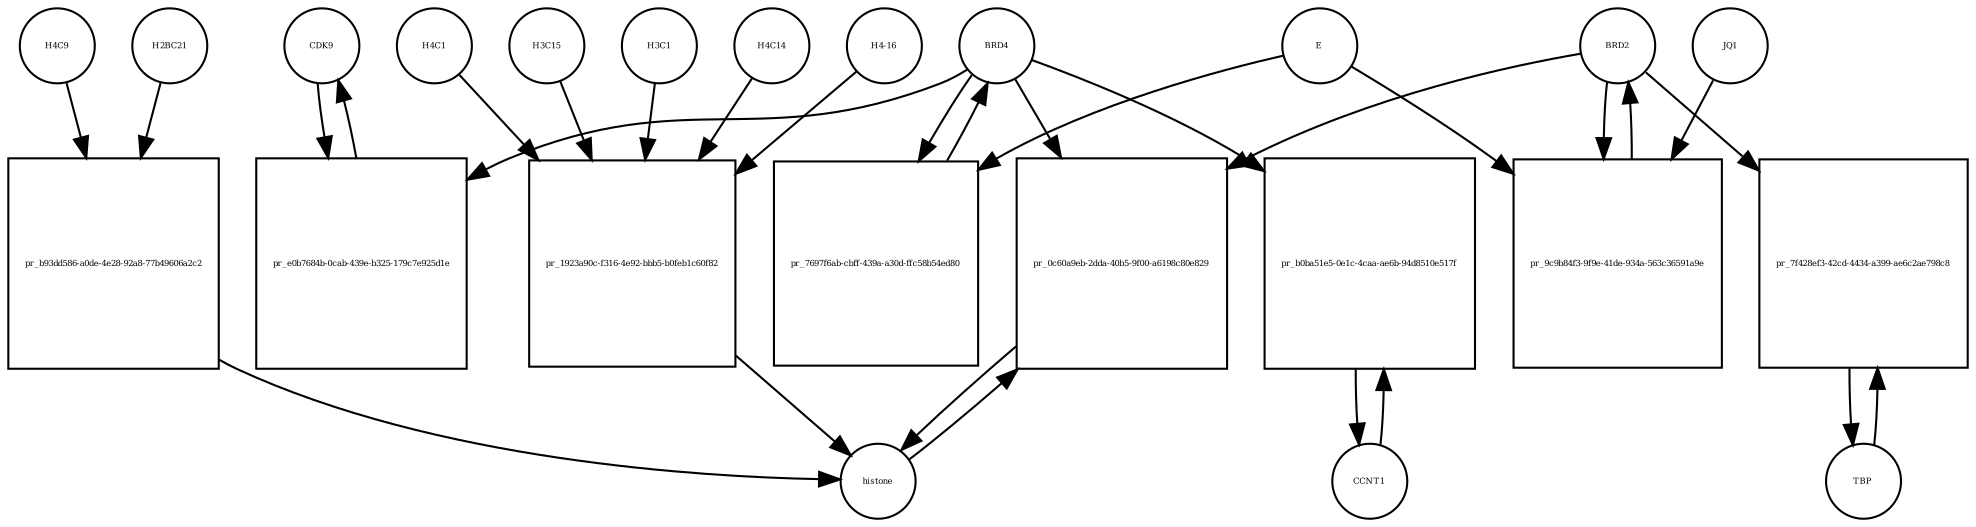 strict digraph  {
CDK9 [annotation="", bipartite=0, cls=macromolecule, fontsize=4, label=CDK9, shape=circle];
"pr_e0b7684b-0cab-439e-b325-179c7e925d1e" [annotation="", bipartite=1, cls=process, fontsize=4, label="pr_e0b7684b-0cab-439e-b325-179c7e925d1e", shape=square];
BRD4 [annotation="", bipartite=0, cls=macromolecule, fontsize=4, label=BRD4, shape=circle];
CCNT1 [annotation="", bipartite=0, cls=macromolecule, fontsize=4, label=CCNT1, shape=circle];
"pr_b0ba51e5-0e1c-4caa-ae6b-94d8510e517f" [annotation="", bipartite=1, cls=process, fontsize=4, label="pr_b0ba51e5-0e1c-4caa-ae6b-94d8510e517f", shape=square];
histone [annotation="", bipartite=0, cls=complex, fontsize=4, label=histone, shape=circle];
"pr_0c60a9eb-2dda-40b5-9f00-a6198c80e829" [annotation="", bipartite=1, cls=process, fontsize=4, label="pr_0c60a9eb-2dda-40b5-9f00-a6198c80e829", shape=square];
BRD2 [annotation="", bipartite=0, cls=macromolecule, fontsize=4, label=BRD2, shape=circle];
"pr_7697f6ab-cbff-439a-a30d-ffc58b54ed80" [annotation="", bipartite=1, cls=process, fontsize=4, label="pr_7697f6ab-cbff-439a-a30d-ffc58b54ed80", shape=square];
E [annotation=urn_miriam_ncbiprotein_BCD58755, bipartite=0, cls=macromolecule, fontsize=4, label=E, shape=circle];
H4C14 [annotation="", bipartite=0, cls=macromolecule, fontsize=4, label=H4C14, shape=circle];
"pr_1923a90c-f316-4e92-bbb5-b0feb1c60f82" [annotation="", bipartite=1, cls=process, fontsize=4, label="pr_1923a90c-f316-4e92-bbb5-b0feb1c60f82", shape=square];
"H4-16" [annotation="", bipartite=0, cls=macromolecule, fontsize=4, label="H4-16", shape=circle];
H4C1 [annotation="", bipartite=0, cls=macromolecule, fontsize=4, label=H4C1, shape=circle];
H3C15 [annotation="", bipartite=0, cls=macromolecule, fontsize=4, label=H3C15, shape=circle];
H3C1 [annotation="", bipartite=0, cls=macromolecule, fontsize=4, label=H3C1, shape=circle];
"pr_9c9b84f3-9f9e-41de-934a-563c36591a9e" [annotation="", bipartite=1, cls=process, fontsize=4, label="pr_9c9b84f3-9f9e-41de-934a-563c36591a9e", shape=square];
JQ1 [annotation="", bipartite=0, cls=macromolecule, fontsize=4, label=JQ1, shape=circle];
TBP [annotation="", bipartite=0, cls=macromolecule, fontsize=4, label=TBP, shape=circle];
"pr_7f428ef3-42cd-4434-a399-ae6c2ae798c8" [annotation="", bipartite=1, cls=process, fontsize=4, label="pr_7f428ef3-42cd-4434-a399-ae6c2ae798c8", shape=square];
H4C9 [annotation="", bipartite=0, cls=macromolecule, fontsize=4, label=H4C9, shape=circle];
"pr_b93dd586-a0de-4e28-92a8-77b49606a2c2" [annotation="", bipartite=1, cls=process, fontsize=4, label="pr_b93dd586-a0de-4e28-92a8-77b49606a2c2", shape=square];
H2BC21 [annotation="", bipartite=0, cls=macromolecule, fontsize=4, label=H2BC21, shape=circle];
CDK9 -> "pr_e0b7684b-0cab-439e-b325-179c7e925d1e"  [annotation="", interaction_type=consumption];
"pr_e0b7684b-0cab-439e-b325-179c7e925d1e" -> CDK9  [annotation="", interaction_type=production];
BRD4 -> "pr_e0b7684b-0cab-439e-b325-179c7e925d1e"  [annotation=urn_miriam_taxonomy_10090, interaction_type=catalysis];
BRD4 -> "pr_b0ba51e5-0e1c-4caa-ae6b-94d8510e517f"  [annotation="", interaction_type=catalysis];
BRD4 -> "pr_0c60a9eb-2dda-40b5-9f00-a6198c80e829"  [annotation="urn_miriam_doi_10.1038%2Fnsmb.3228.|urn_miriam_doi_10.1016%2Fj.molcel.2008.01.018", interaction_type=catalysis];
BRD4 -> "pr_7697f6ab-cbff-439a-a30d-ffc58b54ed80"  [annotation="", interaction_type=consumption];
CCNT1 -> "pr_b0ba51e5-0e1c-4caa-ae6b-94d8510e517f"  [annotation="", interaction_type=consumption];
"pr_b0ba51e5-0e1c-4caa-ae6b-94d8510e517f" -> CCNT1  [annotation="", interaction_type=production];
histone -> "pr_0c60a9eb-2dda-40b5-9f00-a6198c80e829"  [annotation="", interaction_type=consumption];
"pr_0c60a9eb-2dda-40b5-9f00-a6198c80e829" -> histone  [annotation="", interaction_type=production];
BRD2 -> "pr_0c60a9eb-2dda-40b5-9f00-a6198c80e829"  [annotation="urn_miriam_doi_10.1038%2Fnsmb.3228.|urn_miriam_doi_10.1016%2Fj.molcel.2008.01.018", interaction_type=catalysis];
BRD2 -> "pr_9c9b84f3-9f9e-41de-934a-563c36591a9e"  [annotation="", interaction_type=consumption];
BRD2 -> "pr_7f428ef3-42cd-4434-a399-ae6c2ae798c8"  [annotation="urn_miriam_doi_10.1007%2Fs11010-006-9223-6", interaction_type=catalysis];
"pr_7697f6ab-cbff-439a-a30d-ffc58b54ed80" -> BRD4  [annotation="", interaction_type=production];
E -> "pr_7697f6ab-cbff-439a-a30d-ffc58b54ed80"  [annotation="urn_miriam_doi_10.1038%2Fs41586-020-2286-9", interaction_type=inhibition];
E -> "pr_9c9b84f3-9f9e-41de-934a-563c36591a9e"  [annotation="urn_miriam_doi_10.1038%2Fs41586-020-2286-9|urn_miriam_doi_10.1080%2F15592294.2018.1469891", interaction_type=inhibition];
H4C14 -> "pr_1923a90c-f316-4e92-bbb5-b0feb1c60f82"  [annotation="", interaction_type=consumption];
"pr_1923a90c-f316-4e92-bbb5-b0feb1c60f82" -> histone  [annotation="", interaction_type=production];
"H4-16" -> "pr_1923a90c-f316-4e92-bbb5-b0feb1c60f82"  [annotation="", interaction_type=consumption];
H4C1 -> "pr_1923a90c-f316-4e92-bbb5-b0feb1c60f82"  [annotation="", interaction_type=consumption];
H3C15 -> "pr_1923a90c-f316-4e92-bbb5-b0feb1c60f82"  [annotation="", interaction_type=consumption];
H3C1 -> "pr_1923a90c-f316-4e92-bbb5-b0feb1c60f82"  [annotation="", interaction_type=consumption];
"pr_9c9b84f3-9f9e-41de-934a-563c36591a9e" -> BRD2  [annotation="", interaction_type=production];
JQ1 -> "pr_9c9b84f3-9f9e-41de-934a-563c36591a9e"  [annotation="urn_miriam_doi_10.1038%2Fs41586-020-2286-9|urn_miriam_doi_10.1080%2F15592294.2018.1469891", interaction_type=inhibition];
TBP -> "pr_7f428ef3-42cd-4434-a399-ae6c2ae798c8"  [annotation="", interaction_type=consumption];
"pr_7f428ef3-42cd-4434-a399-ae6c2ae798c8" -> TBP  [annotation="", interaction_type=production];
H4C9 -> "pr_b93dd586-a0de-4e28-92a8-77b49606a2c2"  [annotation="", interaction_type=consumption];
"pr_b93dd586-a0de-4e28-92a8-77b49606a2c2" -> histone  [annotation="", interaction_type=production];
H2BC21 -> "pr_b93dd586-a0de-4e28-92a8-77b49606a2c2"  [annotation="", interaction_type=consumption];
}
